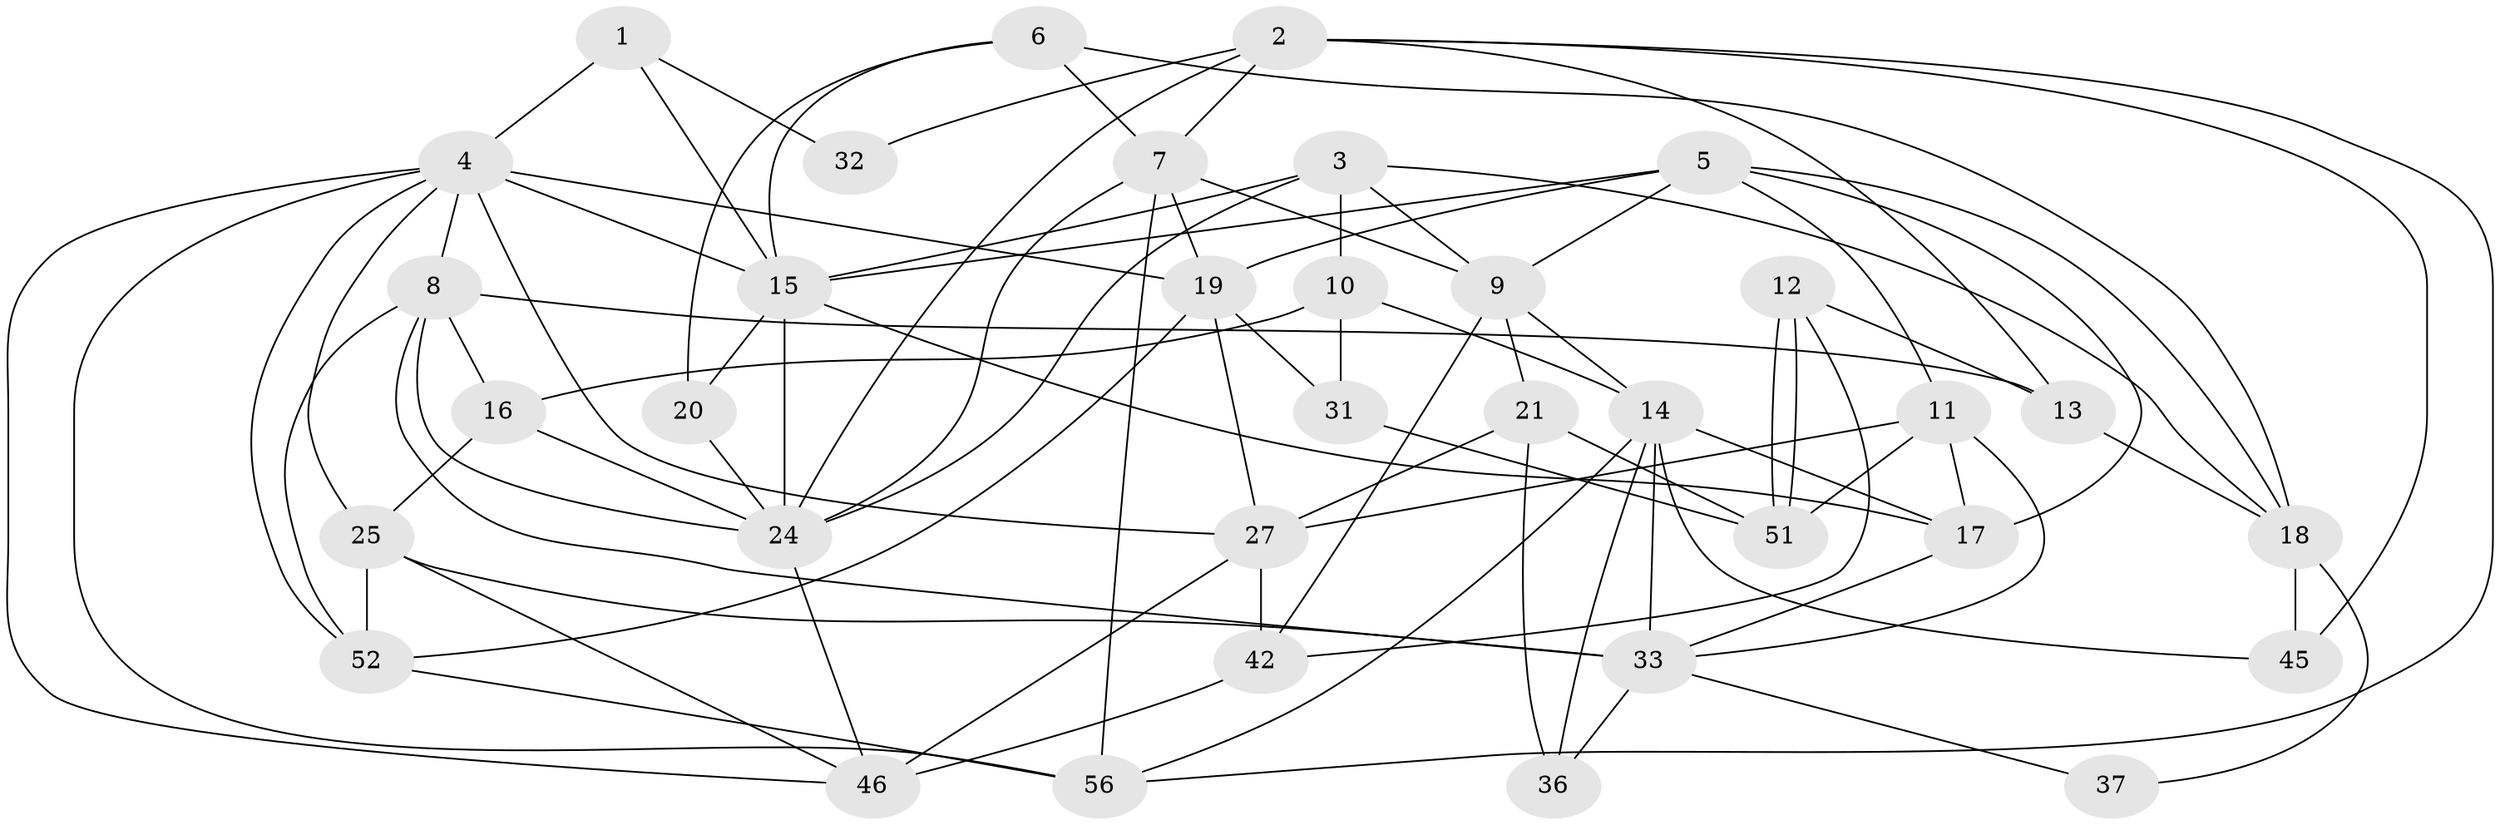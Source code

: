 // Generated by graph-tools (version 1.1) at 2025/52/02/27/25 19:52:09]
// undirected, 35 vertices, 87 edges
graph export_dot {
graph [start="1"]
  node [color=gray90,style=filled];
  1;
  2 [super="+58"];
  3 [super="+30"];
  4 [super="+34"];
  5 [super="+48"];
  6;
  7 [super="+26"];
  8 [super="+23"];
  9 [super="+40"];
  10 [super="+55"];
  11 [super="+47"];
  12;
  13 [super="+50"];
  14 [super="+59"];
  15 [super="+38"];
  16;
  17 [super="+22"];
  18 [super="+29"];
  19 [super="+43"];
  20 [super="+39"];
  21 [super="+41"];
  24 [super="+49"];
  25;
  27 [super="+28"];
  31;
  32;
  33 [super="+35"];
  36;
  37;
  42 [super="+44"];
  45;
  46 [super="+54"];
  51;
  52 [super="+53"];
  56 [super="+57"];
  1 -- 15;
  1 -- 32;
  1 -- 4;
  2 -- 13;
  2 -- 32;
  2 -- 7;
  2 -- 24;
  2 -- 56;
  2 -- 45;
  3 -- 24;
  3 -- 18;
  3 -- 15;
  3 -- 9;
  3 -- 10;
  4 -- 25;
  4 -- 19 [weight=2];
  4 -- 56;
  4 -- 46;
  4 -- 8;
  4 -- 15;
  4 -- 52;
  4 -- 27;
  5 -- 17;
  5 -- 9;
  5 -- 18;
  5 -- 15;
  5 -- 19;
  5 -- 11;
  6 -- 15;
  6 -- 18;
  6 -- 7;
  6 -- 20;
  7 -- 19;
  7 -- 24;
  7 -- 56;
  7 -- 9;
  8 -- 16;
  8 -- 33;
  8 -- 52;
  8 -- 24;
  8 -- 13;
  9 -- 21;
  9 -- 14;
  9 -- 42;
  10 -- 31;
  10 -- 14;
  10 -- 16;
  11 -- 33;
  11 -- 17;
  11 -- 51;
  11 -- 27;
  12 -- 51;
  12 -- 51;
  12 -- 13;
  12 -- 42;
  13 -- 18;
  14 -- 17;
  14 -- 45;
  14 -- 56;
  14 -- 36;
  14 -- 33;
  15 -- 17;
  15 -- 24;
  15 -- 20;
  16 -- 24;
  16 -- 25;
  17 -- 33;
  18 -- 37;
  18 -- 45;
  19 -- 52;
  19 -- 31;
  19 -- 27;
  20 -- 24 [weight=2];
  21 -- 36;
  21 -- 51;
  21 -- 27;
  24 -- 46;
  25 -- 46;
  25 -- 52;
  25 -- 33;
  27 -- 42;
  27 -- 46;
  31 -- 51;
  33 -- 37;
  33 -- 36;
  42 -- 46 [weight=2];
  52 -- 56;
}
